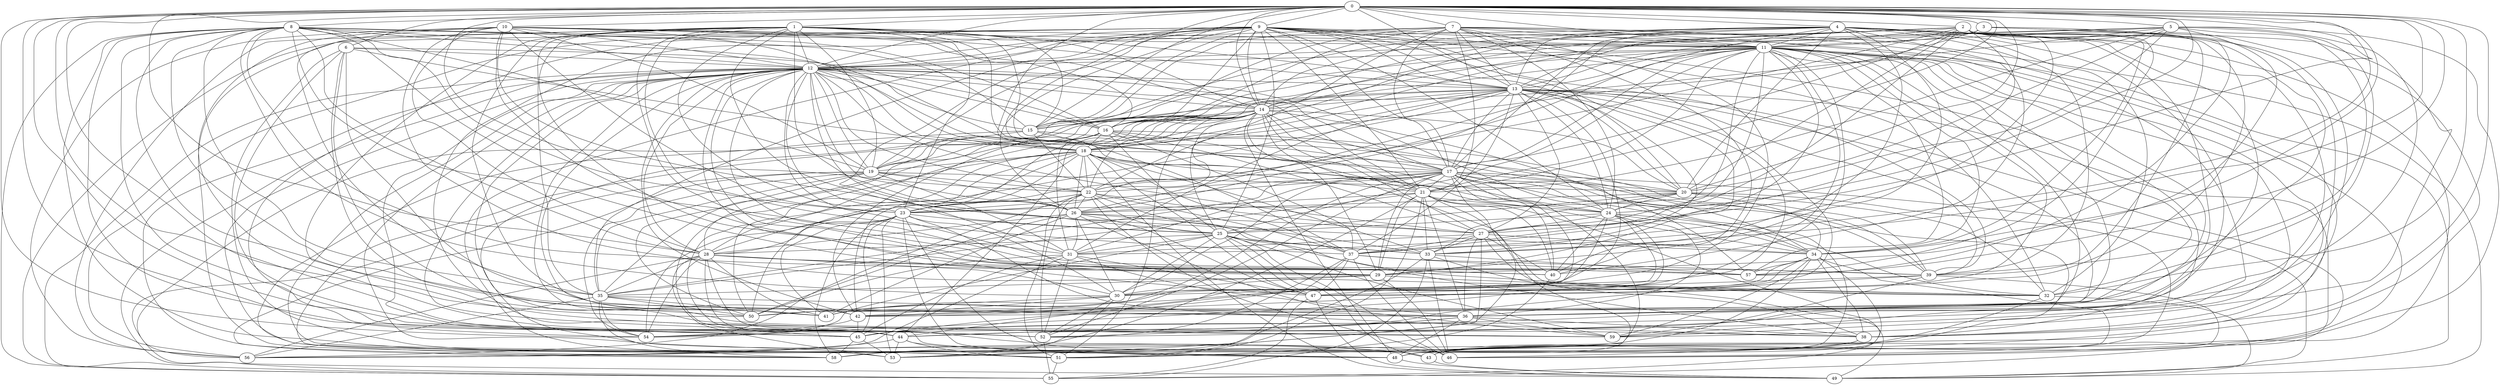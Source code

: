 strict graph "" {
	0	[w=-4];
	1	[w=-12];
	0 -- 1	[w=-4];
	2	[w=-4];
	0 -- 2	[w=-16];
	3	[w=13];
	0 -- 3	[w=-16];
	4	[w=-13];
	0 -- 4	[w=-10];
	5	[w=-4];
	0 -- 5	[w=14];
	6	[w=-14];
	0 -- 6	[w=9];
	7	[w=11];
	0 -- 7	[w=-14];
	8	[w=-9];
	0 -- 8	[w=-15];
	9	[w=-9];
	0 -- 9	[w=16];
	10	[w=-2];
	0 -- 10	[w=4];
	11	[w=-8];
	0 -- 11	[w=12];
	12	[w=-10];
	0 -- 12	[w=14];
	13	[w=-3];
	0 -- 13	[w=8];
	14	[w=-4];
	0 -- 14	[w=-5];
	15	[w=10];
	0 -- 15	[w=-10];
	17	[w=4];
	0 -- 17	[w=-4];
	18	[w=-3];
	0 -- 18	[w=-14];
	20	[w=-15];
	0 -- 20	[w=2];
	21	[w=-9];
	0 -- 21	[w=-2];
	22	[w=-9];
	0 -- 22	[w=6];
	24	[w=-8];
	0 -- 24	[w=12];
	27	[w=-7];
	0 -- 27	[w=-10];
	28	[w=15];
	0 -- 28	[w=-9];
	32	[w=-7];
	0 -- 32	[w=-13];
	33	[w=3];
	0 -- 33	[w=3];
	34	[w=-11];
	0 -- 34	[w=5];
	37	[w=14];
	0 -- 37	[w=-8];
	38	[w=4];
	0 -- 38	[w=-16];
	44	[w=5];
	0 -- 44	[w=11];
	45	[w=7];
	0 -- 45	[w=-3];
	50	[w=7];
	0 -- 50	[w=14];
	52	[w=-10];
	0 -- 52	[w=16];
	54	[w=12];
	0 -- 54	[w=-5];
	57	[w=9];
	0 -- 57	[w=5];
	1 -- 11	[w=11];
	1 -- 12	[w=-15];
	1 -- 13	[w=2];
	1 -- 14	[w=14];
	1 -- 15	[w=-9];
	19	[w=-14];
	1 -- 19	[w=-2];
	1 -- 20	[w=5];
	23	[w=14];
	1 -- 23	[w=-11];
	1 -- 24	[w=5];
	25	[w=-7];
	1 -- 25	[w=14];
	26	[w=-12];
	1 -- 26	[w=8];
	29	[w=16];
	1 -- 29	[w=-11];
	1 -- 33	[w=-10];
	35	[w=-4];
	1 -- 35	[w=10];
	1 -- 37	[w=-2];
	42	[w=3];
	1 -- 42	[w=-13];
	53	[w=-15];
	1 -- 53	[w=-12];
	56	[w=-12];
	1 -- 56	[w=14];
	1 -- 57	[w=10];
	59	[w=9];
	1 -- 59	[w=12];
	2 -- 11	[w=4];
	2 -- 13	[w=15];
	2 -- 14	[w=14];
	2 -- 15	[w=12];
	16	[w=2];
	2 -- 16	[w=14];
	2 -- 17	[w=9];
	2 -- 18	[w=2];
	2 -- 20	[w=11];
	2 -- 22	[w=-12];
	2 -- 27	[w=14];
	31	[w=-10];
	2 -- 31	[w=-11];
	2 -- 34	[w=-8];
	2 -- 37	[w=-3];
	2 -- 38	[w=-2];
	39	[w=16];
	2 -- 39	[w=13];
	41	[w=15];
	2 -- 41	[w=-13];
	47	[w=2];
	2 -- 47	[w=-12];
	2 -- 56	[w=11];
	2 -- 57	[w=-16];
	3 -- 11	[w=7];
	3 -- 12	[w=5];
	3 -- 18	[w=8];
	3 -- 44	[w=13];
	3 -- 57	[w=13];
	3 -- 59	[w=13];
	4 -- 11	[w=-4];
	4 -- 12	[w=2];
	4 -- 13	[w=10];
	4 -- 14	[w=-7];
	4 -- 17	[w=10];
	4 -- 18	[w=6];
	4 -- 20	[w=-7];
	4 -- 23	[w=8];
	4 -- 26	[w=-2];
	4 -- 29	[w=-16];
	4 -- 32	[w=-15];
	4 -- 33	[w=3];
	36	[w=15];
	4 -- 36	[w=9];
	4 -- 39	[w=5];
	40	[w=-4];
	4 -- 40	[w=-14];
	4 -- 44	[w=7];
	4 -- 45	[w=7];
	46	[w=15];
	4 -- 46	[w=-4];
	4 -- 52	[w=-4];
	5 -- 11	[w=12];
	5 -- 13	[w=15];
	5 -- 14	[w=16];
	5 -- 15	[w=16];
	5 -- 20	[w=11];
	5 -- 21	[w=-3];
	5 -- 23	[w=-7];
	5 -- 29	[w=12];
	5 -- 32	[w=-11];
	5 -- 39	[w=6];
	5 -- 45	[w=16];
	48	[w=7];
	5 -- 48	[w=-15];
	6 -- 12	[w=11];
	6 -- 16	[w=4];
	6 -- 18	[w=14];
	6 -- 36	[w=6];
	6 -- 41	[w=3];
	43	[w=-2];
	6 -- 43	[w=-10];
	6 -- 44	[w=6];
	6 -- 50	[w=-14];
	7 -- 11	[w=11];
	7 -- 12	[w=-11];
	7 -- 13	[w=-7];
	7 -- 15	[w=2];
	7 -- 16	[w=6];
	7 -- 17	[w=-2];
	7 -- 19	[w=2];
	7 -- 21	[w=-4];
	7 -- 22	[w=13];
	7 -- 24	[w=3];
	30	[w=12];
	7 -- 30	[w=11];
	7 -- 40	[w=-15];
	49	[w=-2];
	7 -- 49	[w=5];
	7 -- 53	[w=-2];
	7 -- 59	[w=-16];
	8 -- 11	[w=11];
	8 -- 12	[w=-2];
	8 -- 15	[w=-9];
	8 -- 16	[w=3];
	8 -- 17	[w=-15];
	8 -- 19	[w=-2];
	8 -- 23	[w=-13];
	8 -- 28	[w=-14];
	8 -- 29	[w=15];
	8 -- 30	[w=11];
	8 -- 31	[w=-16];
	8 -- 35	[w=15];
	8 -- 36	[w=7];
	8 -- 40	[w=8];
	8 -- 42	[w=12];
	8 -- 43	[w=15];
	8 -- 44	[w=6];
	8 -- 54	[w=8];
	55	[w=-9];
	8 -- 55	[w=-14];
	9 -- 11	[w=-7];
	9 -- 12	[w=-11];
	9 -- 13	[w=14];
	9 -- 14	[w=-15];
	9 -- 15	[w=-7];
	9 -- 16	[w=6];
	9 -- 17	[w=-6];
	9 -- 19	[w=-11];
	9 -- 20	[w=-6];
	9 -- 21	[w=-10];
	9 -- 24	[w=-8];
	9 -- 25	[w=-16];
	9 -- 26	[w=12];
	9 -- 29	[w=5];
	9 -- 31	[w=-10];
	9 -- 32	[w=-6];
	9 -- 35	[w=5];
	9 -- 38	[w=8];
	9 -- 39	[w=8];
	9 -- 45	[w=-11];
	9 -- 49	[w=16];
	51	[w=-6];
	9 -- 51	[w=-15];
	9 -- 52	[w=-6];
	9 -- 55	[w=-13];
	9 -- 56	[w=-5];
	10 -- 11	[w=-9];
	10 -- 12	[w=12];
	10 -- 13	[w=9];
	10 -- 14	[w=5];
	10 -- 16	[w=14];
	10 -- 18	[w=-4];
	10 -- 19	[w=-7];
	10 -- 23	[w=4];
	10 -- 28	[w=14];
	10 -- 32	[w=-14];
	10 -- 34	[w=14];
	10 -- 35	[w=-5];
	10 -- 40	[w=-3];
	10 -- 52	[w=16];
	10 -- 56	[w=15];
	11 -- 12	[w=-3];
	11 -- 13	[w=16];
	11 -- 14	[w=3];
	11 -- 15	[w=-9];
	11 -- 16	[w=2];
	11 -- 17	[w=15];
	11 -- 21	[w=-10];
	11 -- 24	[w=10];
	11 -- 25	[w=15];
	11 -- 26	[w=-12];
	11 -- 27	[w=-11];
	11 -- 30	[w=5];
	11 -- 34	[w=12];
	11 -- 36	[w=12];
	11 -- 37	[w=-6];
	11 -- 38	[w=10];
	11 -- 40	[w=16];
	11 -- 41	[w=-7];
	11 -- 42	[w=-3];
	11 -- 47	[w=-10];
	11 -- 50	[w=-14];
	11 -- 53	[w=-10];
	11 -- 57	[w=-9];
	11 -- 59	[w=-5];
	12 -- 13	[w=-15];
	12 -- 14	[w=-2];
	12 -- 15	[w=6];
	12 -- 16	[w=6];
	12 -- 17	[w=-3];
	12 -- 18	[w=3];
	12 -- 19	[w=10];
	12 -- 21	[w=6];
	12 -- 22	[w=-8];
	12 -- 23	[w=-7];
	12 -- 24	[w=11];
	12 -- 25	[w=6];
	12 -- 26	[w=2];
	12 -- 27	[w=-9];
	12 -- 28	[w=-8];
	12 -- 29	[w=-6];
	12 -- 34	[w=16];
	12 -- 38	[w=-6];
	12 -- 39	[w=-5];
	12 -- 41	[w=15];
	12 -- 42	[w=14];
	12 -- 43	[w=-2];
	12 -- 44	[w=-14];
	12 -- 45	[w=11];
	12 -- 47	[w=13];
	12 -- 48	[w=-16];
	12 -- 49	[w=2];
	12 -- 51	[w=-9];
	12 -- 55	[w=14];
	12 -- 57	[w=-3];
	58	[w=13];
	12 -- 58	[w=-6];
	12 -- 59	[w=-2];
	13 -- 14	[w=-13];
	13 -- 16	[w=16];
	13 -- 17	[w=-16];
	13 -- 18	[w=9];
	13 -- 19	[w=2];
	13 -- 20	[w=4];
	13 -- 22	[w=-8];
	13 -- 24	[w=3];
	13 -- 27	[w=-6];
	13 -- 28	[w=15];
	13 -- 30	[w=2];
	13 -- 31	[w=3];
	13 -- 33	[w=-7];
	13 -- 36	[w=-16];
	13 -- 37	[w=2];
	13 -- 39	[w=-2];
	13 -- 41	[w=12];
	13 -- 43	[w=10];
	13 -- 54	[w=16];
	13 -- 55	[w=-10];
	14 -- 15	[w=-7];
	14 -- 16	[w=-12];
	14 -- 17	[w=11];
	14 -- 18	[w=-7];
	14 -- 19	[w=-2];
	14 -- 20	[w=13];
	14 -- 21	[w=16];
	14 -- 22	[w=-7];
	14 -- 23	[w=10];
	14 -- 25	[w=6];
	14 -- 27	[w=2];
	14 -- 29	[w=15];
	14 -- 32	[w=-2];
	14 -- 35	[w=-11];
	14 -- 44	[w=-13];
	14 -- 48	[w=-2];
	14 -- 50	[w=-11];
	14 -- 51	[w=10];
	14 -- 56	[w=3];
	14 -- 57	[w=8];
	14 -- 58	[w=-4];
	15 -- 22	[w=-13];
	15 -- 34	[w=13];
	15 -- 37	[w=-13];
	15 -- 51	[w=-9];
	15 -- 53	[w=15];
	16 -- 18	[w=-4];
	16 -- 19	[w=16];
	16 -- 21	[w=9];
	16 -- 25	[w=-2];
	16 -- 27	[w=14];
	16 -- 28	[w=13];
	16 -- 31	[w=15];
	16 -- 37	[w=13];
	16 -- 39	[w=-4];
	16 -- 42	[w=-7];
	17 -- 20	[w=10];
	17 -- 21	[w=3];
	17 -- 22	[w=-11];
	17 -- 23	[w=-6];
	17 -- 28	[w=-4];
	17 -- 29	[w=15];
	17 -- 30	[w=-5];
	17 -- 31	[w=-13];
	17 -- 34	[w=12];
	17 -- 35	[w=16];
	17 -- 39	[w=13];
	17 -- 40	[w=13];
	17 -- 42	[w=15];
	17 -- 43	[w=-14];
	17 -- 44	[w=-16];
	17 -- 48	[w=6];
	17 -- 49	[w=-6];
	17 -- 51	[w=13];
	17 -- 52	[w=4];
	17 -- 58	[w=-6];
	18 -- 19	[w=-6];
	18 -- 21	[w=14];
	18 -- 22	[w=-12];
	18 -- 23	[w=6];
	18 -- 24	[w=-7];
	18 -- 26	[w=12];
	18 -- 33	[w=-16];
	18 -- 37	[w=7];
	18 -- 39	[w=-16];
	18 -- 42	[w=-12];
	18 -- 44	[w=-8];
	18 -- 45	[w=-16];
	18 -- 47	[w=-7];
	18 -- 49	[w=-14];
	18 -- 50	[w=-14];
	19 -- 20	[w=16];
	19 -- 22	[w=13];
	19 -- 26	[w=9];
	19 -- 31	[w=10];
	19 -- 35	[w=12];
	19 -- 50	[w=-8];
	19 -- 54	[w=-10];
	19 -- 55	[w=14];
	19 -- 58	[w=14];
	20 -- 24	[w=7];
	20 -- 25	[w=-3];
	20 -- 26	[w=-4];
	20 -- 32	[w=15];
	20 -- 33	[w=14];
	20 -- 34	[w=9];
	20 -- 43	[w=14];
	21 -- 24	[w=-11];
	21 -- 26	[w=-13];
	21 -- 29	[w=4];
	21 -- 33	[w=16];
	21 -- 35	[w=-12];
	21 -- 36	[w=-16];
	21 -- 40	[w=16];
	21 -- 48	[w=4];
	21 -- 49	[w=-10];
	21 -- 51	[w=14];
	21 -- 58	[w=13];
	22 -- 23	[w=-15];
	22 -- 25	[w=11];
	22 -- 26	[w=-8];
	22 -- 27	[w=7];
	22 -- 37	[w=-2];
	22 -- 38	[w=9];
	22 -- 46	[w=-15];
	22 -- 51	[w=-4];
	22 -- 52	[w=-14];
	22 -- 54	[w=-5];
	22 -- 56	[w=-7];
	23 -- 25	[w=-8];
	23 -- 28	[w=6];
	23 -- 30	[w=-7];
	23 -- 38	[w=3];
	23 -- 41	[w=-4];
	23 -- 43	[w=13];
	23 -- 45	[w=12];
	23 -- 48	[w=-10];
	23 -- 53	[w=11];
	23 -- 58	[w=-4];
	24 -- 25	[w=9];
	24 -- 27	[w=10];
	24 -- 32	[w=3];
	24 -- 34	[w=-16];
	24 -- 36	[w=15];
	24 -- 40	[w=-3];
	24 -- 41	[w=2];
	24 -- 42	[w=7];
	24 -- 45	[w=3];
	25 -- 28	[w=-6];
	25 -- 30	[w=14];
	25 -- 31	[w=2];
	25 -- 32	[w=-16];
	25 -- 33	[w=8];
	25 -- 43	[w=12];
	25 -- 46	[w=-14];
	25 -- 47	[w=-5];
	25 -- 54	[w=14];
	25 -- 59	[w=9];
	26 -- 27	[w=14];
	26 -- 28	[w=7];
	26 -- 30	[w=11];
	26 -- 31	[w=11];
	26 -- 33	[w=11];
	26 -- 41	[w=8];
	26 -- 47	[w=6];
	26 -- 50	[w=-2];
	26 -- 59	[w=5];
	27 -- 31	[w=-2];
	27 -- 33	[w=-4];
	27 -- 34	[w=-5];
	27 -- 36	[w=-16];
	27 -- 37	[w=3];
	27 -- 40	[w=-16];
	27 -- 53	[w=9];
	27 -- 55	[w=14];
	28 -- 29	[w=-4];
	28 -- 30	[w=3];
	28 -- 35	[w=5];
	28 -- 40	[w=8];
	28 -- 41	[w=6];
	28 -- 46	[w=3];
	28 -- 48	[w=-2];
	28 -- 53	[w=16];
	28 -- 54	[w=-5];
	28 -- 56	[w=11];
	29 -- 30	[w=-16];
	29 -- 32	[w=-5];
	29 -- 35	[w=-8];
	29 -- 46	[w=-3];
	30 -- 42	[w=10];
	30 -- 50	[w=-11];
	30 -- 52	[w=-9];
	30 -- 53	[w=15];
	31 -- 36	[w=11];
	31 -- 45	[w=10];
	31 -- 47	[w=-7];
	31 -- 50	[w=-8];
	31 -- 52	[w=-12];
	31 -- 56	[w=2];
	32 -- 48	[w=6];
	32 -- 49	[w=-11];
	33 -- 38	[w=-13];
	33 -- 46	[w=-12];
	33 -- 55	[w=4];
	33 -- 57	[w=13];
	33 -- 58	[w=-8];
	34 -- 38	[w=12];
	34 -- 42	[w=5];
	34 -- 43	[w=-14];
	34 -- 46	[w=12];
	34 -- 47	[w=3];
	34 -- 57	[w=-4];
	34 -- 58	[w=15];
	34 -- 59	[w=-9];
	35 -- 36	[w=-16];
	35 -- 41	[w=-10];
	35 -- 50	[w=2];
	35 -- 54	[w=3];
	35 -- 56	[w=6];
	35 -- 58	[w=-9];
	36 -- 38	[w=8];
	36 -- 44	[w=13];
	36 -- 48	[w=3];
	36 -- 52	[w=4];
	36 -- 59	[w=-16];
	37 -- 39	[w=-16];
	37 -- 46	[w=7];
	37 -- 47	[w=-10];
	37 -- 51	[w=9];
	37 -- 52	[w=16];
	37 -- 57	[w=-16];
	38 -- 43	[w=8];
	38 -- 46	[w=-4];
	39 -- 46	[w=12];
	39 -- 47	[w=5];
	39 -- 54	[w=-9];
	39 -- 59	[w=10];
	40 -- 51	[w=-8];
	42 -- 45	[w=14];
	42 -- 54	[w=-6];
	43 -- 49	[w=15];
	44 -- 48	[w=-7];
	44 -- 51	[w=9];
	44 -- 53	[w=-13];
	44 -- 56	[w=4];
	45 -- 53	[w=-15];
	45 -- 58	[w=7];
	47 -- 49	[w=7];
	47 -- 55	[w=13];
	48 -- 49	[w=-12];
	51 -- 55	[w=7];
	52 -- 55	[w=-2];
}
